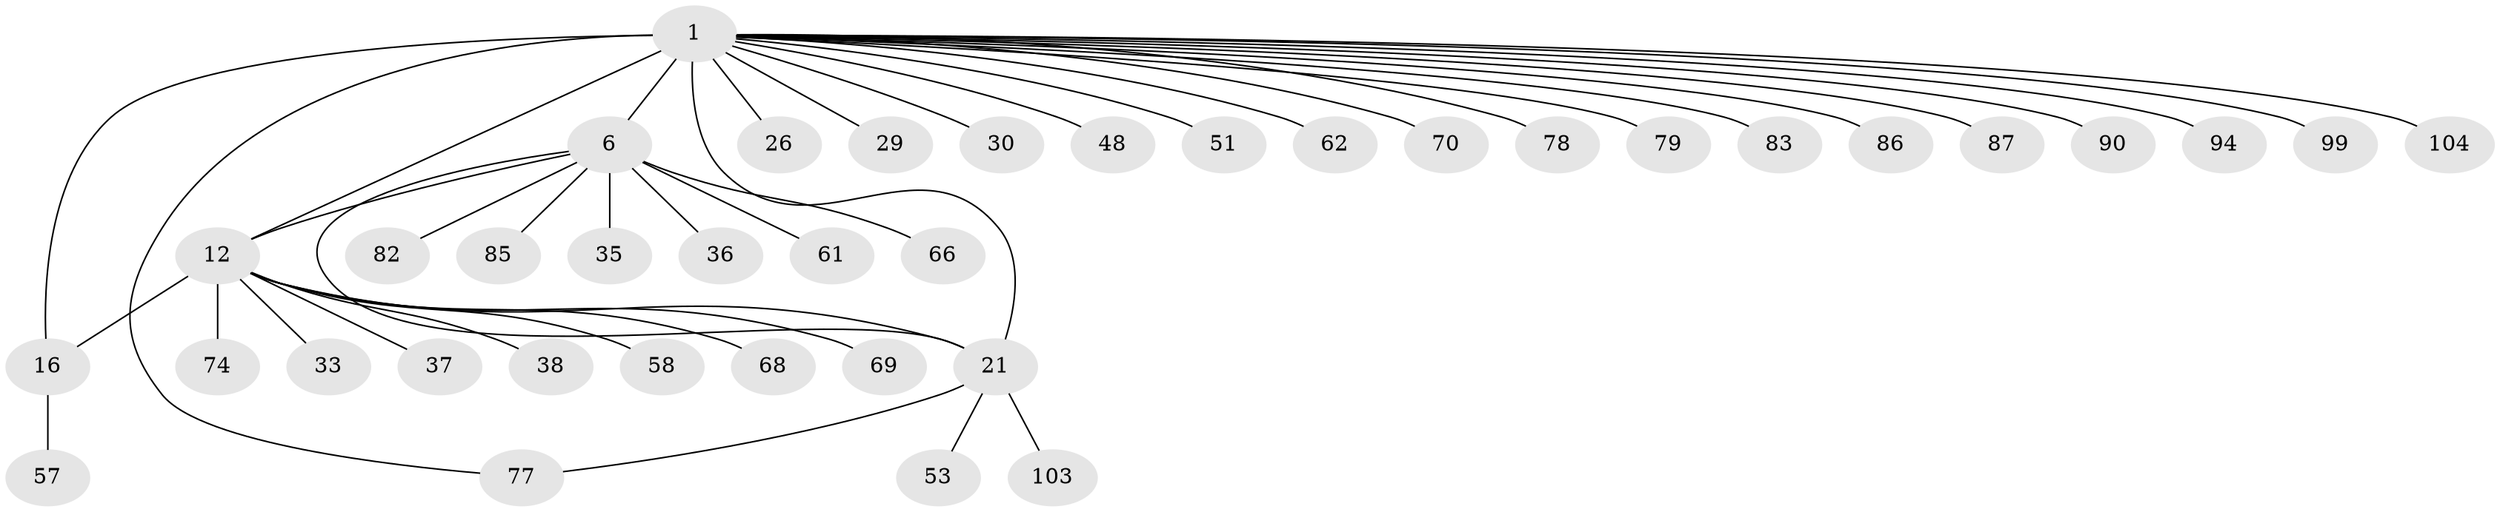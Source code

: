 // original degree distribution, {5: 0.018518518518518517, 6: 0.046296296296296294, 14: 0.009259259259259259, 9: 0.05555555555555555, 7: 0.046296296296296294, 10: 0.037037037037037035, 8: 0.018518518518518517, 2: 0.17592592592592593, 3: 0.009259259259259259, 1: 0.5740740740740741, 4: 0.009259259259259259}
// Generated by graph-tools (version 1.1) at 2025/19/03/04/25 18:19:49]
// undirected, 38 vertices, 42 edges
graph export_dot {
graph [start="1"]
  node [color=gray90,style=filled];
  1 [super="+3+22+5+2+4"];
  6 [super="+105+8+7+23+97+76+10+56+47"];
  12 [super="+72+13+32+15+14"];
  16 [super="+46+18+20+28"];
  21 [super="+80+24+75"];
  26 [super="+54"];
  29;
  30;
  33;
  35 [super="+81"];
  36;
  37;
  38;
  48;
  51;
  53;
  57;
  58;
  61;
  62;
  66;
  68;
  69;
  70;
  74 [super="+100"];
  77;
  78;
  79;
  82;
  83;
  85;
  86 [super="+93"];
  87;
  90 [super="+91"];
  94;
  99;
  103;
  104;
  1 -- 104;
  1 -- 12 [weight=6];
  1 -- 77;
  1 -- 79;
  1 -- 62;
  1 -- 99;
  1 -- 16 [weight=4];
  1 -- 21 [weight=4];
  1 -- 86;
  1 -- 87;
  1 -- 29;
  1 -- 6 [weight=7];
  1 -- 90;
  1 -- 48;
  1 -- 94;
  1 -- 70;
  1 -- 78;
  1 -- 51;
  1 -- 83;
  1 -- 26;
  1 -- 30;
  6 -- 12 [weight=3];
  6 -- 35;
  6 -- 82;
  6 -- 85;
  6 -- 21 [weight=3];
  6 -- 66;
  6 -- 36;
  6 -- 61;
  12 -- 21 [weight=2];
  12 -- 58;
  12 -- 33;
  12 -- 68;
  12 -- 37;
  12 -- 69;
  12 -- 38;
  12 -- 74;
  12 -- 16 [weight=6];
  16 -- 57;
  21 -- 77;
  21 -- 103;
  21 -- 53;
}
